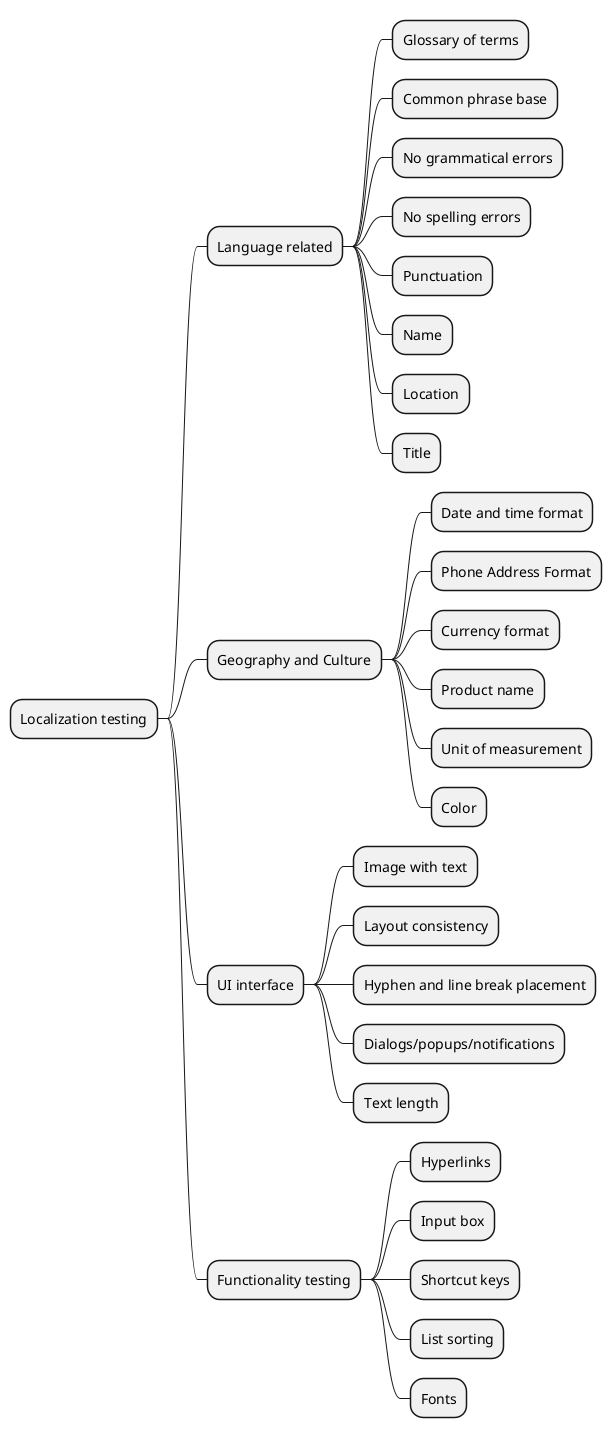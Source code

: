 @startmindmap
skinparam monochrome true
* Localization testing
** Language related
*** Glossary of terms
*** Common phrase base
*** No grammatical errors
*** No spelling errors
*** Punctuation
*** Name
*** Location
*** Title
** Geography and Culture
*** Date and time format
*** Phone Address Format
*** Currency format
*** Product name
*** Unit of measurement
*** Color
** UI interface
*** Image with text
*** Layout consistency
*** Hyphen and line break placement
*** Dialogs/popups/notifications
*** Text length
** Functionality testing
*** Hyperlinks
*** Input box
*** Shortcut keys
*** List sorting
*** Fonts
@endmindmap